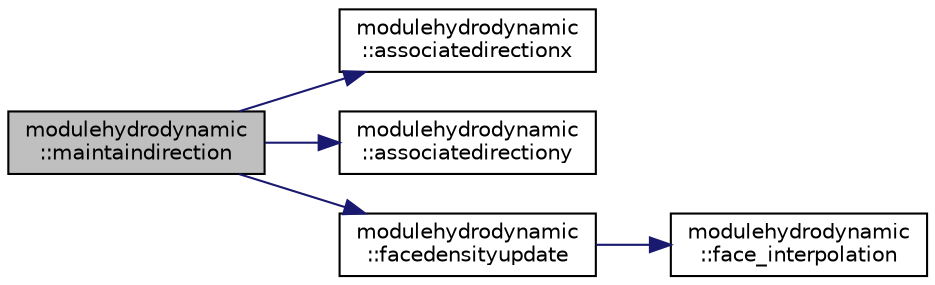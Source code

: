 digraph "modulehydrodynamic::maintaindirection"
{
 // LATEX_PDF_SIZE
  edge [fontname="Helvetica",fontsize="10",labelfontname="Helvetica",labelfontsize="10"];
  node [fontname="Helvetica",fontsize="10",shape=record];
  rankdir="LR";
  Node1 [label="modulehydrodynamic\l::maintaindirection",height=0.2,width=0.4,color="black", fillcolor="grey75", style="filled", fontcolor="black",tooltip=" "];
  Node1 -> Node2 [color="midnightblue",fontsize="10",style="solid"];
  Node2 [label="modulehydrodynamic\l::associatedirectionx",height=0.2,width=0.4,color="black", fillcolor="white", style="filled",URL="$namespacemodulehydrodynamic.html#a46e9869092f2ae2a7161f224fb8929e7",tooltip=" "];
  Node1 -> Node3 [color="midnightblue",fontsize="10",style="solid"];
  Node3 [label="modulehydrodynamic\l::associatedirectiony",height=0.2,width=0.4,color="black", fillcolor="white", style="filled",URL="$namespacemodulehydrodynamic.html#ad1dd8c0a50f0deaee0d084b9938b1361",tooltip=" "];
  Node1 -> Node4 [color="midnightblue",fontsize="10",style="solid"];
  Node4 [label="modulehydrodynamic\l::facedensityupdate",height=0.2,width=0.4,color="black", fillcolor="white", style="filled",URL="$namespacemodulehydrodynamic.html#a4f57ea10dc59c15002a9fd37b1d8497f",tooltip="Constructs Updates facedensity matrix."];
  Node4 -> Node5 [color="midnightblue",fontsize="10",style="solid"];
  Node5 [label="modulehydrodynamic\l::face_interpolation",height=0.2,width=0.4,color="black", fillcolor="white", style="filled",URL="$namespacemodulehydrodynamic.html#aeaeab24d9e7539d66950b61105ead64f",tooltip=" "];
}
